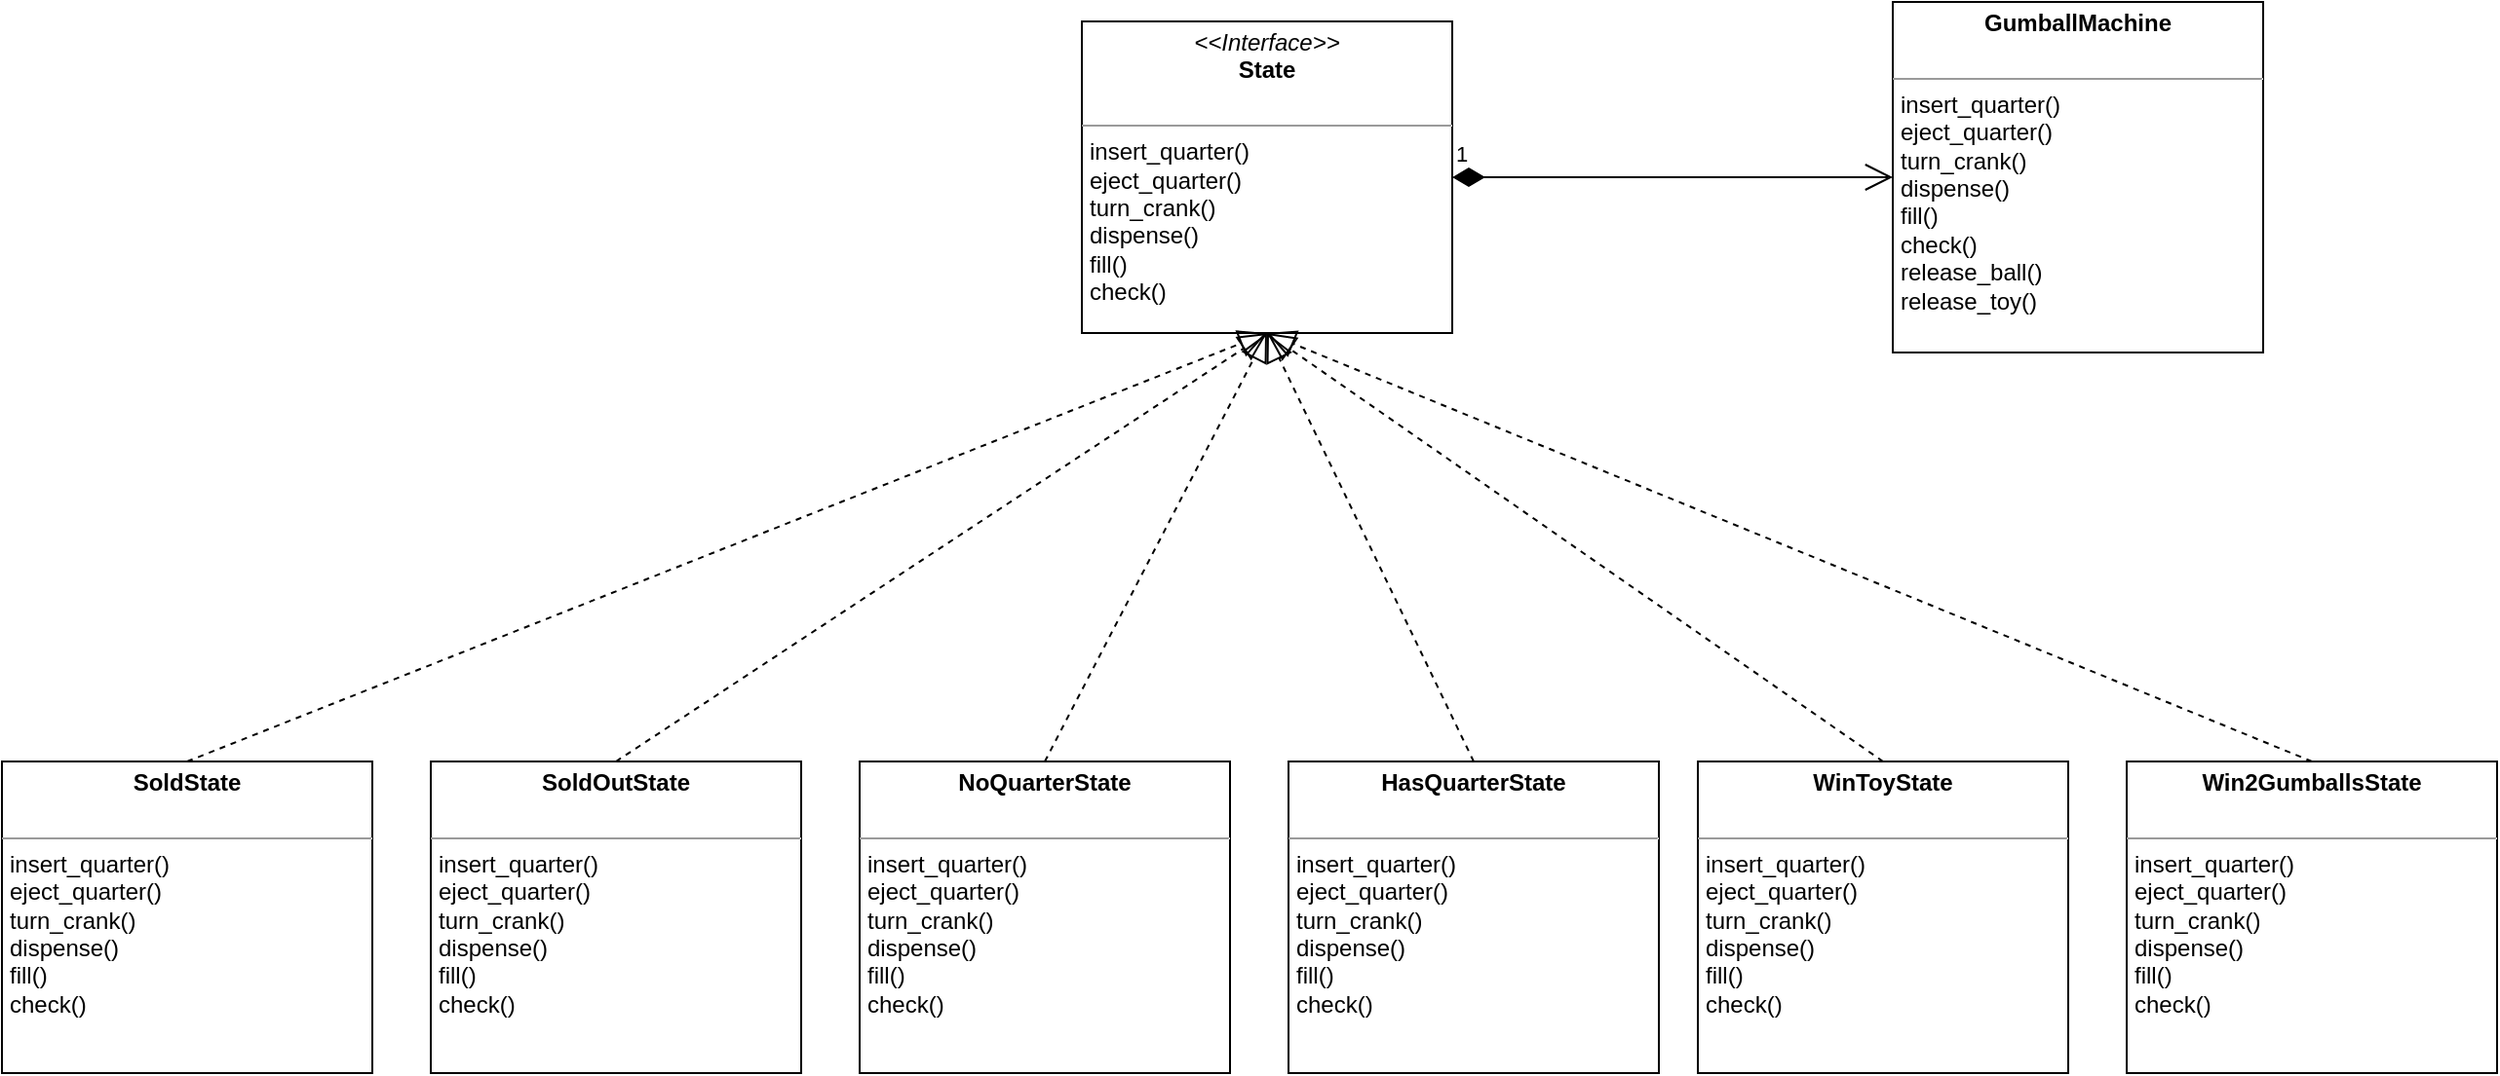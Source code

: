 <mxfile version="22.1.4" type="github">
  <diagram name="Страница — 1" id="mkixYPDFQVvYS5jOnrR4">
    <mxGraphModel dx="2959" dy="1168" grid="1" gridSize="10" guides="1" tooltips="1" connect="1" arrows="1" fold="1" page="1" pageScale="1" pageWidth="827" pageHeight="1169" math="0" shadow="0">
      <root>
        <mxCell id="0" />
        <mxCell id="1" parent="0" />
        <mxCell id="apGLE7ZLmqL21DD-d38d-1" value="&lt;p style=&quot;margin:0px;margin-top:4px;text-align:center;&quot;&gt;&lt;i&gt;&amp;lt;&amp;lt;Interface&amp;gt;&amp;gt;&lt;/i&gt;&lt;br&gt;&lt;b&gt;State&lt;/b&gt;&lt;/p&gt;&lt;br&gt;&lt;hr size=&quot;1&quot;&gt;&lt;p style=&quot;margin:0px;margin-left:4px;&quot;&gt;insert_quarter()&lt;/p&gt;&lt;p style=&quot;margin:0px;margin-left:4px;&quot;&gt;eject_quarter()&lt;br&gt;&lt;/p&gt;&lt;p style=&quot;margin:0px;margin-left:4px;&quot;&gt;turn_crank()&lt;br&gt;&lt;/p&gt;&lt;p style=&quot;margin:0px;margin-left:4px;&quot;&gt;dispense()&lt;br&gt;&lt;/p&gt;&lt;p style=&quot;margin:0px;margin-left:4px;&quot;&gt;fill()&lt;br&gt;&lt;/p&gt;&lt;p style=&quot;margin:0px;margin-left:4px;&quot;&gt;check()&lt;br&gt;&lt;/p&gt;&lt;p style=&quot;margin:0px;margin-left:4px;&quot;&gt;&lt;br&gt;&lt;/p&gt;" style="verticalAlign=top;align=left;overflow=fill;fontSize=12;fontFamily=Helvetica;html=1;whiteSpace=wrap;" vertex="1" parent="1">
          <mxGeometry x="224" y="80" width="190" height="160" as="geometry" />
        </mxCell>
        <mxCell id="apGLE7ZLmqL21DD-d38d-2" value="&lt;p style=&quot;margin:0px;margin-top:4px;text-align:center;&quot;&gt;&lt;b&gt;SoldState&lt;/b&gt;&lt;/p&gt;&lt;br&gt;&lt;hr size=&quot;1&quot;&gt;&lt;p style=&quot;margin:0px;margin-left:4px;&quot;&gt;insert_quarter()&lt;/p&gt;&lt;p style=&quot;margin:0px;margin-left:4px;&quot;&gt;eject_quarter()&lt;br&gt;&lt;/p&gt;&lt;p style=&quot;margin:0px;margin-left:4px;&quot;&gt;turn_crank()&lt;br&gt;&lt;/p&gt;&lt;p style=&quot;margin:0px;margin-left:4px;&quot;&gt;dispense()&lt;br&gt;&lt;/p&gt;&lt;p style=&quot;margin:0px;margin-left:4px;&quot;&gt;fill()&lt;br&gt;&lt;/p&gt;&lt;p style=&quot;margin:0px;margin-left:4px;&quot;&gt;check()&lt;br&gt;&lt;/p&gt;&lt;p style=&quot;margin:0px;margin-left:4px;&quot;&gt;&lt;br&gt;&lt;/p&gt;" style="verticalAlign=top;align=left;overflow=fill;fontSize=12;fontFamily=Helvetica;html=1;whiteSpace=wrap;" vertex="1" parent="1">
          <mxGeometry x="-330" y="460" width="190" height="160" as="geometry" />
        </mxCell>
        <mxCell id="apGLE7ZLmqL21DD-d38d-3" value="&lt;p style=&quot;margin:0px;margin-top:4px;text-align:center;&quot;&gt;&lt;b&gt;SoldOutState&lt;/b&gt;&lt;/p&gt;&lt;br&gt;&lt;hr size=&quot;1&quot;&gt;&lt;p style=&quot;margin:0px;margin-left:4px;&quot;&gt;insert_quarter()&lt;/p&gt;&lt;p style=&quot;margin:0px;margin-left:4px;&quot;&gt;eject_quarter()&lt;br&gt;&lt;/p&gt;&lt;p style=&quot;margin:0px;margin-left:4px;&quot;&gt;turn_crank()&lt;br&gt;&lt;/p&gt;&lt;p style=&quot;margin:0px;margin-left:4px;&quot;&gt;dispense()&lt;br&gt;&lt;/p&gt;&lt;p style=&quot;margin:0px;margin-left:4px;&quot;&gt;fill()&lt;br&gt;&lt;/p&gt;&lt;p style=&quot;margin:0px;margin-left:4px;&quot;&gt;check()&lt;br&gt;&lt;/p&gt;&lt;p style=&quot;margin:0px;margin-left:4px;&quot;&gt;&lt;br&gt;&lt;/p&gt;" style="verticalAlign=top;align=left;overflow=fill;fontSize=12;fontFamily=Helvetica;html=1;whiteSpace=wrap;" vertex="1" parent="1">
          <mxGeometry x="-110" y="460" width="190" height="160" as="geometry" />
        </mxCell>
        <mxCell id="apGLE7ZLmqL21DD-d38d-4" value="&lt;p style=&quot;margin:0px;margin-top:4px;text-align:center;&quot;&gt;&lt;b&gt;NoQuarterState&lt;/b&gt;&lt;/p&gt;&lt;br&gt;&lt;hr size=&quot;1&quot;&gt;&lt;p style=&quot;margin:0px;margin-left:4px;&quot;&gt;insert_quarter()&lt;/p&gt;&lt;p style=&quot;margin:0px;margin-left:4px;&quot;&gt;eject_quarter()&lt;br&gt;&lt;/p&gt;&lt;p style=&quot;margin:0px;margin-left:4px;&quot;&gt;turn_crank()&lt;br&gt;&lt;/p&gt;&lt;p style=&quot;margin:0px;margin-left:4px;&quot;&gt;dispense()&lt;br&gt;&lt;/p&gt;&lt;p style=&quot;margin:0px;margin-left:4px;&quot;&gt;fill()&lt;br&gt;&lt;/p&gt;&lt;p style=&quot;margin:0px;margin-left:4px;&quot;&gt;check()&lt;br&gt;&lt;/p&gt;&lt;p style=&quot;margin:0px;margin-left:4px;&quot;&gt;&lt;br&gt;&lt;/p&gt;" style="verticalAlign=top;align=left;overflow=fill;fontSize=12;fontFamily=Helvetica;html=1;whiteSpace=wrap;" vertex="1" parent="1">
          <mxGeometry x="110" y="460" width="190" height="160" as="geometry" />
        </mxCell>
        <mxCell id="apGLE7ZLmqL21DD-d38d-5" value="&lt;p style=&quot;margin:0px;margin-top:4px;text-align:center;&quot;&gt;&lt;b&gt;HasQuarterState&lt;/b&gt;&lt;/p&gt;&lt;br&gt;&lt;hr size=&quot;1&quot;&gt;&lt;p style=&quot;margin:0px;margin-left:4px;&quot;&gt;insert_quarter()&lt;/p&gt;&lt;p style=&quot;margin:0px;margin-left:4px;&quot;&gt;eject_quarter()&lt;br&gt;&lt;/p&gt;&lt;p style=&quot;margin:0px;margin-left:4px;&quot;&gt;turn_crank()&lt;br&gt;&lt;/p&gt;&lt;p style=&quot;margin:0px;margin-left:4px;&quot;&gt;dispense()&lt;br&gt;&lt;/p&gt;&lt;p style=&quot;margin:0px;margin-left:4px;&quot;&gt;fill()&lt;br&gt;&lt;/p&gt;&lt;p style=&quot;margin:0px;margin-left:4px;&quot;&gt;check()&lt;br&gt;&lt;/p&gt;&lt;p style=&quot;margin:0px;margin-left:4px;&quot;&gt;&lt;br&gt;&lt;/p&gt;" style="verticalAlign=top;align=left;overflow=fill;fontSize=12;fontFamily=Helvetica;html=1;whiteSpace=wrap;" vertex="1" parent="1">
          <mxGeometry x="330" y="460" width="190" height="160" as="geometry" />
        </mxCell>
        <mxCell id="apGLE7ZLmqL21DD-d38d-6" value="&lt;p style=&quot;margin:0px;margin-top:4px;text-align:center;&quot;&gt;&lt;b&gt;WinToyState&lt;/b&gt;&lt;br&gt;&lt;/p&gt;&lt;br&gt;&lt;hr size=&quot;1&quot;&gt;&lt;p style=&quot;margin:0px;margin-left:4px;&quot;&gt;insert_quarter()&lt;/p&gt;&lt;p style=&quot;margin:0px;margin-left:4px;&quot;&gt;eject_quarter()&lt;br&gt;&lt;/p&gt;&lt;p style=&quot;margin:0px;margin-left:4px;&quot;&gt;turn_crank()&lt;br&gt;&lt;/p&gt;&lt;p style=&quot;margin:0px;margin-left:4px;&quot;&gt;dispense()&lt;br&gt;&lt;/p&gt;&lt;p style=&quot;margin:0px;margin-left:4px;&quot;&gt;fill()&lt;br&gt;&lt;/p&gt;&lt;p style=&quot;margin:0px;margin-left:4px;&quot;&gt;check()&lt;br&gt;&lt;/p&gt;&lt;p style=&quot;margin:0px;margin-left:4px;&quot;&gt;&lt;br&gt;&lt;/p&gt;" style="verticalAlign=top;align=left;overflow=fill;fontSize=12;fontFamily=Helvetica;html=1;whiteSpace=wrap;" vertex="1" parent="1">
          <mxGeometry x="540" y="460" width="190" height="160" as="geometry" />
        </mxCell>
        <mxCell id="apGLE7ZLmqL21DD-d38d-7" value="&lt;p style=&quot;margin:0px;margin-top:4px;text-align:center;&quot;&gt;&lt;b&gt;Win2GumballsState&lt;/b&gt;&lt;br&gt;&lt;/p&gt;&lt;br&gt;&lt;hr size=&quot;1&quot;&gt;&lt;p style=&quot;margin:0px;margin-left:4px;&quot;&gt;insert_quarter()&lt;/p&gt;&lt;p style=&quot;margin:0px;margin-left:4px;&quot;&gt;eject_quarter()&lt;br&gt;&lt;/p&gt;&lt;p style=&quot;margin:0px;margin-left:4px;&quot;&gt;turn_crank()&lt;br&gt;&lt;/p&gt;&lt;p style=&quot;margin:0px;margin-left:4px;&quot;&gt;dispense()&lt;br&gt;&lt;/p&gt;&lt;p style=&quot;margin:0px;margin-left:4px;&quot;&gt;fill()&lt;br&gt;&lt;/p&gt;&lt;p style=&quot;margin:0px;margin-left:4px;&quot;&gt;check()&lt;br&gt;&lt;/p&gt;&lt;p style=&quot;margin:0px;margin-left:4px;&quot;&gt;&lt;br&gt;&lt;/p&gt;" style="verticalAlign=top;align=left;overflow=fill;fontSize=12;fontFamily=Helvetica;html=1;whiteSpace=wrap;" vertex="1" parent="1">
          <mxGeometry x="760" y="460" width="190" height="160" as="geometry" />
        </mxCell>
        <mxCell id="apGLE7ZLmqL21DD-d38d-8" value="" style="endArrow=block;dashed=1;endFill=0;endSize=12;html=1;rounded=0;entryX=0.5;entryY=1;entryDx=0;entryDy=0;exitX=0.5;exitY=0;exitDx=0;exitDy=0;" edge="1" parent="1" source="apGLE7ZLmqL21DD-d38d-2" target="apGLE7ZLmqL21DD-d38d-1">
          <mxGeometry width="160" relative="1" as="geometry">
            <mxPoint x="510" y="390" as="sourcePoint" />
            <mxPoint x="670" y="390" as="targetPoint" />
          </mxGeometry>
        </mxCell>
        <mxCell id="apGLE7ZLmqL21DD-d38d-9" value="" style="endArrow=block;dashed=1;endFill=0;endSize=12;html=1;rounded=0;exitX=0.5;exitY=0;exitDx=0;exitDy=0;entryX=0.5;entryY=1;entryDx=0;entryDy=0;" edge="1" parent="1" source="apGLE7ZLmqL21DD-d38d-3" target="apGLE7ZLmqL21DD-d38d-1">
          <mxGeometry width="160" relative="1" as="geometry">
            <mxPoint x="145" y="320" as="sourcePoint" />
            <mxPoint x="310" y="240" as="targetPoint" />
          </mxGeometry>
        </mxCell>
        <mxCell id="apGLE7ZLmqL21DD-d38d-10" value="" style="endArrow=block;dashed=1;endFill=0;endSize=12;html=1;rounded=0;exitX=0.5;exitY=0;exitDx=0;exitDy=0;entryX=0.5;entryY=1;entryDx=0;entryDy=0;" edge="1" parent="1" source="apGLE7ZLmqL21DD-d38d-4" target="apGLE7ZLmqL21DD-d38d-1">
          <mxGeometry width="160" relative="1" as="geometry">
            <mxPoint x="385" y="320" as="sourcePoint" />
            <mxPoint x="340" y="250" as="targetPoint" />
          </mxGeometry>
        </mxCell>
        <mxCell id="apGLE7ZLmqL21DD-d38d-11" value="" style="endArrow=block;dashed=1;endFill=0;endSize=12;html=1;rounded=0;exitX=0.5;exitY=0;exitDx=0;exitDy=0;entryX=0.5;entryY=1;entryDx=0;entryDy=0;" edge="1" parent="1" source="apGLE7ZLmqL21DD-d38d-5" target="apGLE7ZLmqL21DD-d38d-1">
          <mxGeometry width="160" relative="1" as="geometry">
            <mxPoint x="585" y="320" as="sourcePoint" />
            <mxPoint x="329" y="250" as="targetPoint" />
          </mxGeometry>
        </mxCell>
        <mxCell id="apGLE7ZLmqL21DD-d38d-13" value="" style="endArrow=block;dashed=1;endFill=0;endSize=12;html=1;rounded=0;exitX=0.5;exitY=0;exitDx=0;exitDy=0;entryX=0.5;entryY=1;entryDx=0;entryDy=0;" edge="1" parent="1" source="apGLE7ZLmqL21DD-d38d-6" target="apGLE7ZLmqL21DD-d38d-1">
          <mxGeometry width="160" relative="1" as="geometry">
            <mxPoint x="996" y="210" as="sourcePoint" />
            <mxPoint x="450" y="230" as="targetPoint" />
          </mxGeometry>
        </mxCell>
        <mxCell id="apGLE7ZLmqL21DD-d38d-14" value="" style="endArrow=block;dashed=1;endFill=0;endSize=12;html=1;rounded=0;exitX=0.5;exitY=0;exitDx=0;exitDy=0;entryX=0.5;entryY=1;entryDx=0;entryDy=0;" edge="1" parent="1" source="apGLE7ZLmqL21DD-d38d-7" target="apGLE7ZLmqL21DD-d38d-1">
          <mxGeometry width="160" relative="1" as="geometry">
            <mxPoint x="1100" y="180" as="sourcePoint" />
            <mxPoint x="450" y="210" as="targetPoint" />
          </mxGeometry>
        </mxCell>
        <mxCell id="apGLE7ZLmqL21DD-d38d-15" value="&lt;p style=&quot;margin:0px;margin-top:4px;text-align:center;&quot;&gt;&lt;b&gt;GumballMachine&lt;/b&gt;&lt;/p&gt;&lt;br&gt;&lt;hr size=&quot;1&quot;&gt;&lt;p style=&quot;margin:0px;margin-left:4px;&quot;&gt;insert_quarter()&lt;/p&gt;&lt;p style=&quot;margin:0px;margin-left:4px;&quot;&gt;eject_quarter()&lt;br&gt;&lt;/p&gt;&lt;p style=&quot;margin:0px;margin-left:4px;&quot;&gt;turn_crank()&lt;br&gt;&lt;/p&gt;&lt;p style=&quot;margin:0px;margin-left:4px;&quot;&gt;dispense()&lt;br&gt;&lt;/p&gt;&lt;p style=&quot;margin:0px;margin-left:4px;&quot;&gt;fill()&lt;br&gt;&lt;/p&gt;&lt;p style=&quot;margin:0px;margin-left:4px;&quot;&gt;check()&lt;br&gt;&lt;/p&gt;&lt;p style=&quot;margin:0px;margin-left:4px;&quot;&gt;release_ball()&lt;/p&gt;&lt;p style=&quot;margin:0px;margin-left:4px;&quot;&gt;release_toy()&lt;/p&gt;" style="verticalAlign=top;align=left;overflow=fill;fontSize=12;fontFamily=Helvetica;html=1;whiteSpace=wrap;" vertex="1" parent="1">
          <mxGeometry x="640" y="70" width="190" height="180" as="geometry" />
        </mxCell>
        <mxCell id="apGLE7ZLmqL21DD-d38d-17" value="1" style="endArrow=open;html=1;endSize=12;startArrow=diamondThin;startSize=14;startFill=1;edgeStyle=orthogonalEdgeStyle;align=left;verticalAlign=bottom;rounded=0;entryX=0;entryY=0.5;entryDx=0;entryDy=0;exitX=1;exitY=0.5;exitDx=0;exitDy=0;" edge="1" parent="1" source="apGLE7ZLmqL21DD-d38d-1" target="apGLE7ZLmqL21DD-d38d-15">
          <mxGeometry x="-1" y="3" relative="1" as="geometry">
            <mxPoint x="500" y="220" as="sourcePoint" />
            <mxPoint x="460" y="200" as="targetPoint" />
          </mxGeometry>
        </mxCell>
      </root>
    </mxGraphModel>
  </diagram>
</mxfile>
